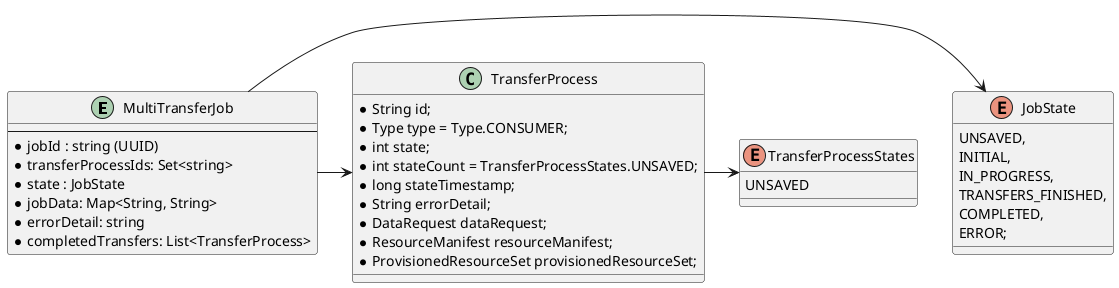 @startuml
skinparam shadowing false

entity MultiTransferJob {
--
* jobId : string (UUID)
* transferProcessIds: Set<string>
* state : JobState
* jobData: Map<String, String>
* errorDetail: string
* completedTransfers: List<TransferProcess>
}

MultiTransferJob -> JobState


enum JobState {
    UNSAVED,
    INITIAL,
    IN_PROGRESS,
    TRANSFERS_FINISHED,
    COMPLETED,
    ERROR;
}

MultiTransferJob -> TransferProcess

class TransferProcess {
* String id;
* Type type = Type.CONSUMER;
* int state;
* int stateCount = TransferProcessStates.UNSAVED;
* long stateTimestamp;
* String errorDetail;
* DataRequest dataRequest;
* ResourceManifest resourceManifest;
* ProvisionedResourceSet provisionedResourceSet;
}

TransferProcess -> TransferProcessStates

enum TransferProcessStates {
    UNSAVED
}

@enduml